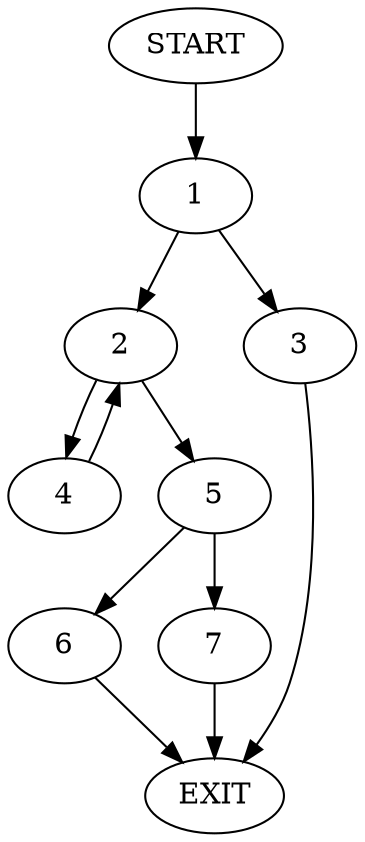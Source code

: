 digraph {
0 [label="START"]
8 [label="EXIT"]
0 -> 1
1 -> 2
1 -> 3
3 -> 8
2 -> 4
2 -> 5
4 -> 2
5 -> 6
5 -> 7
7 -> 8
6 -> 8
}
